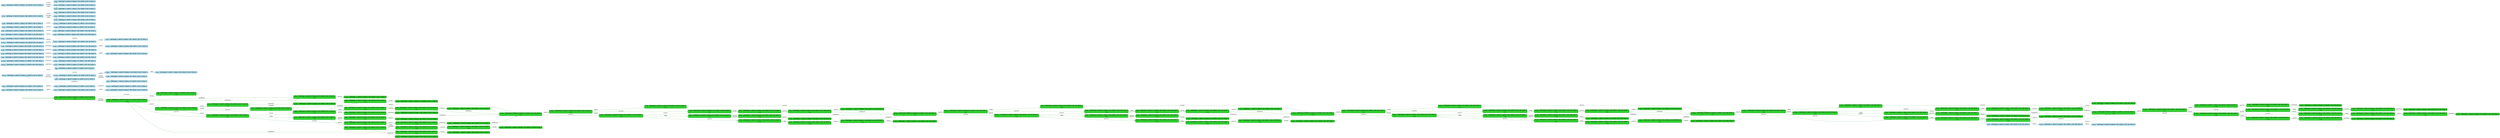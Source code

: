 digraph g {

	rankdir="LR"

	__invisible__[shape="point", color="forestgreen"]
	c0q16[label=<<b>c<sub>0</sub>q<sub>16</sub> = AskChange=0, AskCof=0, Balance=0, CofLeft=6, Pot=0, Status=0</b><br/><br/><i>v=56</i>>, shape="box", style="rounded, filled", fillcolor="limegreen", color="forestgreen", penwidth=3] // Initial
	c3q108[label=<<b>c<sub>3</sub>q<sub>108</sub> = AskChange=0, AskCof=0, Balance=0, CofLeft=6, Pot=0, Status=1</b><br/><br/><i>v=56</i>>, shape="box", style="rounded, filled", fillcolor="limegreen", color="forestgreen"]
	c6q8[label=<<b>c<sub>6</sub>q<sub>8</sub> = AskChange=0, AskCof=0, Balance=0, CofLeft=6, Pot=0, Status=2</b><br/><br/><i>v=56</i>>, shape="box", style="rounded, filled", fillcolor="limegreen", color="forestgreen"]
	c9q101[label=<<b>c<sub>9</sub>q<sub>101</sub> = AskChange=0, AskCof=0, Balance=100, CofLeft=6, Pot=0, Status=1</b><br/><br/><i>v=55</i>>, shape="box", style="rounded, filled", fillcolor="limegreen", color="forestgreen"]
	c29q4[label=<<b>c<sub>29</sub>q<sub>4</sub> = AskChange=1, AskCof=0, Balance=100, CofLeft=6, Pot=0, Status=1</b><br/><br/><i>v=56</i>>, shape="box", style="rounded, filled", fillcolor="limegreen", color="forestgreen"]
	c141q8[label=<<b>c<sub>141</sub>q<sub>8</sub> = AskChange=1, AskCof=0, Balance=100, CofLeft=6, Pot=0, Status=2</b>>, shape="box", style="rounded, filled", fillcolor="limegreen", color="forestgreen"]
	c31q4[label=<<b>c<sub>31</sub>q<sub>4</sub> = AskChange=0, AskCof=1, Balance=100, CofLeft=6, Pot=0, Status=1</b><br/><br/><i>v=56</i>>, shape="box", style="rounded, filled", fillcolor="limegreen", color="forestgreen"]
	c46q8[label=<<b>c<sub>46</sub>q<sub>8</sub> = AskChange=0, AskCof=1, Balance=100, CofLeft=6, Pot=0, Status=2</b><br/><br/><i>v=56</i>>, shape="box", style="rounded, filled", fillcolor="limegreen", color="forestgreen"]
	c140q16[label=<<b>c<sub>140</sub>q<sub>16</sub> = AskChange=0, AskCof=1, Balance=100, CofLeft=6, Pot=0, Status=0</b>>, shape="box", style="rounded, filled", fillcolor="limegreen", color="forestgreen"]
	c49q4[label=<<b>c<sub>49</sub>q<sub>4</sub> = AskChange=1, AskCof=0, Balance=50, CofLeft=5, Pot=50, Status=1</b><br/><br/><i>v=56</i>>, shape="box", style="rounded, filled", fillcolor="limegreen", color="forestgreen"]
	c139q8[label=<<b>c<sub>139</sub>q<sub>8</sub> = AskChange=1, AskCof=0, Balance=50, CofLeft=5, Pot=50, Status=2</b>>, shape="box", style="rounded, filled", fillcolor="limegreen", color="forestgreen"]
	c73q108[label=<<b>c<sub>73</sub>q<sub>108</sub> = AskChange=0, AskCof=0, Balance=0, CofLeft=5, Pot=50, Status=1</b><br/><br/><i>v=54</i>>, shape="box", style="rounded, filled", fillcolor="limegreen", color="forestgreen"]
	c74q101[label=<<b>c<sub>74</sub>q<sub>101</sub> = AskChange=0, AskCof=0, Balance=100, CofLeft=5, Pot=50, Status=1</b><br/><br/><i>v=52</i>>, shape="box", style="rounded, filled", fillcolor="limegreen", color="forestgreen"]
	c78q4[label=<<b>c<sub>78</sub>q<sub>4</sub> = AskChange=0, AskCof=1, Balance=100, CofLeft=5, Pot=50, Status=1</b><br/><br/><i>v=51</i>>, shape="box", style="rounded, filled", fillcolor="limegreen", color="forestgreen"]
	c84q4[label=<<b>c<sub>84</sub>q<sub>4</sub> = AskChange=1, AskCof=0, Balance=50, CofLeft=4, Pot=100, Status=1</b><br/><br/><i>v=50</i>>, shape="box", style="rounded, filled", fillcolor="limegreen", color="forestgreen"]
	c145q8[label=<<b>c<sub>145</sub>q<sub>8</sub> = AskChange=1, AskCof=0, Balance=50, CofLeft=4, Pot=100, Status=2</b>>, shape="box", style="rounded, filled", fillcolor="limegreen", color="forestgreen"]
	c85q108[label=<<b>c<sub>85</sub>q<sub>108</sub> = AskChange=0, AskCof=0, Balance=0, CofLeft=4, Pot=100, Status=1</b><br/><br/><i>v=51</i>>, shape="box", style="rounded, filled", fillcolor="limegreen", color="forestgreen"]
	c86q101[label=<<b>c<sub>86</sub>q<sub>101</sub> = AskChange=0, AskCof=0, Balance=100, CofLeft=4, Pot=100, Status=1</b><br/><br/><i>v=49</i>>, shape="box", style="rounded, filled", fillcolor="limegreen", color="forestgreen"]
	c90q4[label=<<b>c<sub>90</sub>q<sub>4</sub> = AskChange=0, AskCof=1, Balance=100, CofLeft=4, Pot=100, Status=1</b><br/><br/><i>v=48</i>>, shape="box", style="rounded, filled", fillcolor="limegreen", color="forestgreen"]
	c96q4[label=<<b>c<sub>96</sub>q<sub>4</sub> = AskChange=1, AskCof=0, Balance=50, CofLeft=3, Pot=150, Status=1</b><br/><br/><i>v=47</i>>, shape="box", style="rounded, filled", fillcolor="limegreen", color="forestgreen"]
	c148q8[label=<<b>c<sub>148</sub>q<sub>8</sub> = AskChange=1, AskCof=0, Balance=50, CofLeft=3, Pot=150, Status=2</b>>, shape="box", style="rounded, filled", fillcolor="limegreen", color="forestgreen"]
	c97q108[label=<<b>c<sub>97</sub>q<sub>108</sub> = AskChange=0, AskCof=0, Balance=0, CofLeft=3, Pot=150, Status=1</b><br/><br/><i>v=48</i>>, shape="box", style="rounded, filled", fillcolor="limegreen", color="forestgreen"]
	c98q101[label=<<b>c<sub>98</sub>q<sub>101</sub> = AskChange=0, AskCof=0, Balance=100, CofLeft=3, Pot=150, Status=1</b><br/><br/><i>v=46</i>>, shape="box", style="rounded, filled", fillcolor="limegreen", color="forestgreen"]
	c102q4[label=<<b>c<sub>102</sub>q<sub>4</sub> = AskChange=0, AskCof=1, Balance=100, CofLeft=3, Pot=150, Status=1</b><br/><br/><i>v=45</i>>, shape="box", style="rounded, filled", fillcolor="limegreen", color="forestgreen"]
	c108q4[label=<<b>c<sub>108</sub>q<sub>4</sub> = AskChange=1, AskCof=0, Balance=50, CofLeft=2, Pot=200, Status=1</b><br/><br/><i>v=44</i>>, shape="box", style="rounded, filled", fillcolor="limegreen", color="forestgreen"]
	c151q8[label=<<b>c<sub>151</sub>q<sub>8</sub> = AskChange=1, AskCof=0, Balance=50, CofLeft=2, Pot=200, Status=2</b>>, shape="box", style="rounded, filled", fillcolor="limegreen", color="forestgreen"]
	c109q108[label=<<b>c<sub>109</sub>q<sub>108</sub> = AskChange=0, AskCof=0, Balance=0, CofLeft=2, Pot=200, Status=1</b><br/><br/><i>v=45</i>>, shape="box", style="rounded, filled", fillcolor="limegreen", color="forestgreen"]
	c110q101[label=<<b>c<sub>110</sub>q<sub>101</sub> = AskChange=0, AskCof=0, Balance=100, CofLeft=2, Pot=200, Status=1</b><br/><br/><i>v=43</i>>, shape="box", style="rounded, filled", fillcolor="limegreen", color="forestgreen"]
	c114q4[label=<<b>c<sub>114</sub>q<sub>4</sub> = AskChange=0, AskCof=1, Balance=100, CofLeft=2, Pot=200, Status=1</b><br/><br/><i>v=42</i>>, shape="box", style="rounded, filled", fillcolor="limegreen", color="forestgreen"]
	c120q4[label=<<b>c<sub>120</sub>q<sub>4</sub> = AskChange=1, AskCof=0, Balance=50, CofLeft=1, Pot=250, Status=1</b><br/><br/><i>v=41</i>>, shape="box", style="rounded, filled", fillcolor="limegreen", color="forestgreen"]
	c154q8[label=<<b>c<sub>154</sub>q<sub>8</sub> = AskChange=1, AskCof=0, Balance=50, CofLeft=1, Pot=250, Status=2</b>>, shape="box", style="rounded, filled", fillcolor="limegreen", color="forestgreen"]
	c44q108[label=<<b>c<sub>44</sub>q<sub>108</sub> = AskChange=0, AskCof=0, Balance=0, CofLeft=1, Pot=250, Status=1</b><br/><br/><i>v=42</i>>, shape="box", style="rounded, filled", fillcolor="limegreen", color="forestgreen"]
	c121q101[label=<<b>c<sub>121</sub>q<sub>101</sub> = AskChange=0, AskCof=0, Balance=100, CofLeft=1, Pot=250, Status=1</b><br/><br/><i>v=40</i>>, shape="box", style="rounded, filled", fillcolor="limegreen", color="forestgreen"]
	c125q4[label=<<b>c<sub>125</sub>q<sub>4</sub> = AskChange=0, AskCof=1, Balance=100, CofLeft=1, Pot=250, Status=1</b><br/><br/><i>v=39</i>>, shape="box", style="rounded, filled", fillcolor="limegreen", color="forestgreen"]
	c131q8[label=<<b>c<sub>131</sub>q<sub>8</sub> = AskChange=1, AskCof=0, Balance=50, CofLeft=0, Pot=300, Status=2</b><br/><br/><i>v=38</i>>, shape="box", style="rounded, filled", fillcolor="limegreen", color="forestgreen"]
	c157q2[label=<<b>c<sub>157</sub>q<sub>2</sub> = AskChange=1, AskCof=0, Balance=50, CofLeft=0, Pot=300, Status=0</b>>, shape="box", style="rounded, filled", fillcolor="limegreen", color="forestgreen"]
	c126q5[label=<<b>c<sub>126</sub>q<sub>5</sub> = AskChange=0, AskCof=0, Balance=200, CofLeft=1, Pot=250, Status=1</b><br/><br/><i>v=38</i>>, shape="box", style="rounded, filled", fillcolor="limegreen", color="forestgreen"]
	c128q4[label=<<b>c<sub>128</sub>q<sub>4</sub> = AskChange=0, AskCof=1, Balance=200, CofLeft=1, Pot=250, Status=1</b><br/><br/><i>v=37</i>>, shape="box", style="rounded, filled", fillcolor="limegreen", color="forestgreen"]
	c129q8[label=<<b>c<sub>129</sub>q<sub>8</sub> = AskChange=1, AskCof=0, Balance=150, CofLeft=0, Pot=300, Status=2</b><br/><br/><i>v=36</i>>, shape="box", style="rounded, filled", fillcolor="limegreen", color="forestgreen"]
	c155q2[label=<<b>c<sub>155</sub>q<sub>2</sub> = AskChange=1, AskCof=0, Balance=150, CofLeft=0, Pot=300, Status=0</b>>, shape="box", style="rounded, filled", fillcolor="limegreen", color="forestgreen"]
	c124q69[label=<<b>c<sub>124</sub>q<sub>69</sub> = AskChange=0, AskCof=0, Balance=150, CofLeft=1, Pot=250, Status=1</b><br/><br/><i>v=39</i>>, shape="box", style="rounded, filled", fillcolor="limegreen", color="forestgreen"]
	c127q4[label=<<b>c<sub>127</sub>q<sub>4</sub> = AskChange=0, AskCof=1, Balance=150, CofLeft=1, Pot=250, Status=1</b><br/><br/><i>v=38</i>>, shape="box", style="rounded, filled", fillcolor="limegreen", color="forestgreen"]
	c130q8[label=<<b>c<sub>130</sub>q<sub>8</sub> = AskChange=1, AskCof=0, Balance=100, CofLeft=0, Pot=300, Status=2</b><br/><br/><i>v=37</i>>, shape="box", style="rounded, filled", fillcolor="limegreen", color="forestgreen"]
	c156q2[label=<<b>c<sub>156</sub>q<sub>2</sub> = AskChange=1, AskCof=0, Balance=100, CofLeft=0, Pot=300, Status=0</b>>, shape="box", style="rounded, filled", fillcolor="limegreen", color="forestgreen"]
	c122q101[label=<<b>c<sub>122</sub>q<sub>101</sub> = AskChange=0, AskCof=0, Balance=50, CofLeft=1, Pot=250, Status=1</b><br/><br/><i>v=41</i>>, shape="box", style="rounded, filled", fillcolor="limegreen", color="forestgreen"]
	c123q4[label=<<b>c<sub>123</sub>q<sub>4</sub> = AskChange=0, AskCof=1, Balance=50, CofLeft=1, Pot=250, Status=1</b><br/><br/><i>v=40</i>>, shape="box", style="rounded, filled", fillcolor="limegreen", color="forestgreen"]
	c132q8[label=<<b>c<sub>132</sub>q<sub>8</sub> = AskChange=0, AskCof=0, Balance=0, CofLeft=0, Pot=300, Status=2</b><br/><br/><i>v=39</i>>, shape="box", style="rounded, filled", fillcolor="limegreen", color="forestgreen"]
	c158q2[label=<<b>c<sub>158</sub>q<sub>2</sub> = AskChange=0, AskCof=0, Balance=0, CofLeft=0, Pot=300, Status=0</b>>, shape="box", style="rounded, filled", fillcolor="limegreen", color="forestgreen"]
	c115q5[label=<<b>c<sub>115</sub>q<sub>5</sub> = AskChange=0, AskCof=0, Balance=200, CofLeft=2, Pot=200, Status=1</b><br/><br/><i>v=41</i>>, shape="box", style="rounded, filled", fillcolor="limegreen", color="forestgreen"]
	c117q4[label=<<b>c<sub>117</sub>q<sub>4</sub> = AskChange=0, AskCof=1, Balance=200, CofLeft=2, Pot=200, Status=1</b><br/><br/><i>v=40</i>>, shape="box", style="rounded, filled", fillcolor="limegreen", color="forestgreen"]
	c118q4[label=<<b>c<sub>118</sub>q<sub>4</sub> = AskChange=1, AskCof=0, Balance=150, CofLeft=1, Pot=250, Status=1</b><br/><br/><i>v=39</i>>, shape="box", style="rounded, filled", fillcolor="limegreen", color="forestgreen"]
	c152q8[label=<<b>c<sub>152</sub>q<sub>8</sub> = AskChange=1, AskCof=0, Balance=150, CofLeft=1, Pot=250, Status=2</b>>, shape="box", style="rounded, filled", fillcolor="limegreen", color="forestgreen"]
	c113q69[label=<<b>c<sub>113</sub>q<sub>69</sub> = AskChange=0, AskCof=0, Balance=150, CofLeft=2, Pot=200, Status=1</b><br/><br/><i>v=42</i>>, shape="box", style="rounded, filled", fillcolor="limegreen", color="forestgreen"]
	c116q4[label=<<b>c<sub>116</sub>q<sub>4</sub> = AskChange=0, AskCof=1, Balance=150, CofLeft=2, Pot=200, Status=1</b><br/><br/><i>v=41</i>>, shape="box", style="rounded, filled", fillcolor="limegreen", color="forestgreen"]
	c119q4[label=<<b>c<sub>119</sub>q<sub>4</sub> = AskChange=1, AskCof=0, Balance=100, CofLeft=1, Pot=250, Status=1</b><br/><br/><i>v=40</i>>, shape="box", style="rounded, filled", fillcolor="limegreen", color="forestgreen"]
	c153q8[label=<<b>c<sub>153</sub>q<sub>8</sub> = AskChange=1, AskCof=0, Balance=100, CofLeft=1, Pot=250, Status=2</b>>, shape="box", style="rounded, filled", fillcolor="limegreen", color="forestgreen"]
	c111q101[label=<<b>c<sub>111</sub>q<sub>101</sub> = AskChange=0, AskCof=0, Balance=50, CofLeft=2, Pot=200, Status=1</b><br/><br/><i>v=44</i>>, shape="box", style="rounded, filled", fillcolor="limegreen", color="forestgreen"]
	c112q4[label=<<b>c<sub>112</sub>q<sub>4</sub> = AskChange=0, AskCof=1, Balance=50, CofLeft=2, Pot=200, Status=1</b><br/><br/><i>v=43</i>>, shape="box", style="rounded, filled", fillcolor="limegreen", color="forestgreen"]
	c103q5[label=<<b>c<sub>103</sub>q<sub>5</sub> = AskChange=0, AskCof=0, Balance=200, CofLeft=3, Pot=150, Status=1</b><br/><br/><i>v=44</i>>, shape="box", style="rounded, filled", fillcolor="limegreen", color="forestgreen"]
	c105q4[label=<<b>c<sub>105</sub>q<sub>4</sub> = AskChange=0, AskCof=1, Balance=200, CofLeft=3, Pot=150, Status=1</b><br/><br/><i>v=43</i>>, shape="box", style="rounded, filled", fillcolor="limegreen", color="forestgreen"]
	c106q4[label=<<b>c<sub>106</sub>q<sub>4</sub> = AskChange=1, AskCof=0, Balance=150, CofLeft=2, Pot=200, Status=1</b><br/><br/><i>v=42</i>>, shape="box", style="rounded, filled", fillcolor="limegreen", color="forestgreen"]
	c149q8[label=<<b>c<sub>149</sub>q<sub>8</sub> = AskChange=1, AskCof=0, Balance=150, CofLeft=2, Pot=200, Status=2</b>>, shape="box", style="rounded, filled", fillcolor="limegreen", color="forestgreen"]
	c101q69[label=<<b>c<sub>101</sub>q<sub>69</sub> = AskChange=0, AskCof=0, Balance=150, CofLeft=3, Pot=150, Status=1</b><br/><br/><i>v=45</i>>, shape="box", style="rounded, filled", fillcolor="limegreen", color="forestgreen"]
	c104q4[label=<<b>c<sub>104</sub>q<sub>4</sub> = AskChange=0, AskCof=1, Balance=150, CofLeft=3, Pot=150, Status=1</b><br/><br/><i>v=44</i>>, shape="box", style="rounded, filled", fillcolor="limegreen", color="forestgreen"]
	c107q4[label=<<b>c<sub>107</sub>q<sub>4</sub> = AskChange=1, AskCof=0, Balance=100, CofLeft=2, Pot=200, Status=1</b><br/><br/><i>v=43</i>>, shape="box", style="rounded, filled", fillcolor="limegreen", color="forestgreen"]
	c150q8[label=<<b>c<sub>150</sub>q<sub>8</sub> = AskChange=1, AskCof=0, Balance=100, CofLeft=2, Pot=200, Status=2</b>>, shape="box", style="rounded, filled", fillcolor="limegreen", color="forestgreen"]
	c99q101[label=<<b>c<sub>99</sub>q<sub>101</sub> = AskChange=0, AskCof=0, Balance=50, CofLeft=3, Pot=150, Status=1</b><br/><br/><i>v=47</i>>, shape="box", style="rounded, filled", fillcolor="limegreen", color="forestgreen"]
	c100q4[label=<<b>c<sub>100</sub>q<sub>4</sub> = AskChange=0, AskCof=1, Balance=50, CofLeft=3, Pot=150, Status=1</b><br/><br/><i>v=46</i>>, shape="box", style="rounded, filled", fillcolor="limegreen", color="forestgreen"]
	c91q5[label=<<b>c<sub>91</sub>q<sub>5</sub> = AskChange=0, AskCof=0, Balance=200, CofLeft=4, Pot=100, Status=1</b><br/><br/><i>v=47</i>>, shape="box", style="rounded, filled", fillcolor="limegreen", color="forestgreen"]
	c93q4[label=<<b>c<sub>93</sub>q<sub>4</sub> = AskChange=0, AskCof=1, Balance=200, CofLeft=4, Pot=100, Status=1</b><br/><br/><i>v=46</i>>, shape="box", style="rounded, filled", fillcolor="limegreen", color="forestgreen"]
	c94q4[label=<<b>c<sub>94</sub>q<sub>4</sub> = AskChange=1, AskCof=0, Balance=150, CofLeft=3, Pot=150, Status=1</b><br/><br/><i>v=45</i>>, shape="box", style="rounded, filled", fillcolor="limegreen", color="forestgreen"]
	c146q8[label=<<b>c<sub>146</sub>q<sub>8</sub> = AskChange=1, AskCof=0, Balance=150, CofLeft=3, Pot=150, Status=2</b>>, shape="box", style="rounded, filled", fillcolor="limegreen", color="forestgreen"]
	c89q69[label=<<b>c<sub>89</sub>q<sub>69</sub> = AskChange=0, AskCof=0, Balance=150, CofLeft=4, Pot=100, Status=1</b><br/><br/><i>v=48</i>>, shape="box", style="rounded, filled", fillcolor="limegreen", color="forestgreen"]
	c92q4[label=<<b>c<sub>92</sub>q<sub>4</sub> = AskChange=0, AskCof=1, Balance=150, CofLeft=4, Pot=100, Status=1</b><br/><br/><i>v=47</i>>, shape="box", style="rounded, filled", fillcolor="limegreen", color="forestgreen"]
	c95q4[label=<<b>c<sub>95</sub>q<sub>4</sub> = AskChange=1, AskCof=0, Balance=100, CofLeft=3, Pot=150, Status=1</b><br/><br/><i>v=46</i>>, shape="box", style="rounded, filled", fillcolor="limegreen", color="forestgreen"]
	c147q8[label=<<b>c<sub>147</sub>q<sub>8</sub> = AskChange=1, AskCof=0, Balance=100, CofLeft=3, Pot=150, Status=2</b>>, shape="box", style="rounded, filled", fillcolor="limegreen", color="forestgreen"]
	c87q101[label=<<b>c<sub>87</sub>q<sub>101</sub> = AskChange=0, AskCof=0, Balance=50, CofLeft=4, Pot=100, Status=1</b><br/><br/><i>v=50</i>>, shape="box", style="rounded, filled", fillcolor="limegreen", color="forestgreen"]
	c88q4[label=<<b>c<sub>88</sub>q<sub>4</sub> = AskChange=0, AskCof=1, Balance=50, CofLeft=4, Pot=100, Status=1</b><br/><br/><i>v=49</i>>, shape="box", style="rounded, filled", fillcolor="limegreen", color="forestgreen"]
	c79q5[label=<<b>c<sub>79</sub>q<sub>5</sub> = AskChange=0, AskCof=0, Balance=200, CofLeft=5, Pot=50, Status=1</b><br/><br/><i>v=50</i>>, shape="box", style="rounded, filled", fillcolor="limegreen", color="forestgreen"]
	c81q4[label=<<b>c<sub>81</sub>q<sub>4</sub> = AskChange=0, AskCof=1, Balance=200, CofLeft=5, Pot=50, Status=1</b><br/><br/><i>v=49</i>>, shape="box", style="rounded, filled", fillcolor="limegreen", color="forestgreen"]
	c82q4[label=<<b>c<sub>82</sub>q<sub>4</sub> = AskChange=1, AskCof=0, Balance=150, CofLeft=4, Pot=100, Status=1</b><br/><br/><i>v=48</i>>, shape="box", style="rounded, filled", fillcolor="limegreen", color="forestgreen"]
	c143q8[label=<<b>c<sub>143</sub>q<sub>8</sub> = AskChange=1, AskCof=0, Balance=150, CofLeft=4, Pot=100, Status=2</b>>, shape="box", style="rounded, filled", fillcolor="limegreen", color="forestgreen"]
	c77q69[label=<<b>c<sub>77</sub>q<sub>69</sub> = AskChange=0, AskCof=0, Balance=150, CofLeft=5, Pot=50, Status=1</b><br/><br/><i>v=51</i>>, shape="box", style="rounded, filled", fillcolor="limegreen", color="forestgreen"]
	c80q4[label=<<b>c<sub>80</sub>q<sub>4</sub> = AskChange=0, AskCof=1, Balance=150, CofLeft=5, Pot=50, Status=1</b><br/><br/><i>v=50</i>>, shape="box", style="rounded, filled", fillcolor="limegreen", color="forestgreen"]
	c83q4[label=<<b>c<sub>83</sub>q<sub>4</sub> = AskChange=1, AskCof=0, Balance=100, CofLeft=4, Pot=100, Status=1</b><br/><br/><i>v=49</i>>, shape="box", style="rounded, filled", fillcolor="limegreen", color="forestgreen"]
	c144q8[label=<<b>c<sub>144</sub>q<sub>8</sub> = AskChange=1, AskCof=0, Balance=100, CofLeft=4, Pot=100, Status=2</b>>, shape="box", style="rounded, filled", fillcolor="limegreen", color="forestgreen"]
	c75q101[label=<<b>c<sub>75</sub>q<sub>101</sub> = AskChange=0, AskCof=0, Balance=50, CofLeft=5, Pot=50, Status=1</b><br/><br/><i>v=53</i>>, shape="box", style="rounded, filled", fillcolor="limegreen", color="forestgreen"]
	c76q4[label=<<b>c<sub>76</sub>q<sub>4</sub> = AskChange=0, AskCof=1, Balance=50, CofLeft=5, Pot=50, Status=1</b><br/><br/><i>v=52</i>>, shape="box", style="rounded, filled", fillcolor="limegreen", color="forestgreen"]
	c33q5[label=<<b>c<sub>33</sub>q<sub>5</sub> = AskChange=0, AskCof=0, Balance=200, CofLeft=6, Pot=0, Status=1</b><br/><br/><i>v=55</i>>, shape="box", style="rounded, filled", fillcolor="limegreen", color="forestgreen"]
	c56q8[label=<<b>c<sub>56</sub>q<sub>8</sub> = AskChange=0, AskCof=0, Balance=200, CofLeft=6, Pot=0, Status=2</b><br/><br/><i>v=56</i>>, shape="box", style="rounded, filled", fillcolor="limegreen", color="forestgreen"]
	c138q16[label=<<b>c<sub>138</sub>q<sub>16</sub> = AskChange=0, AskCof=0, Balance=200, CofLeft=6, Pot=0, Status=0</b>>, shape="box", style="rounded, filled", fillcolor="limegreen", color="forestgreen"]
	c59q4[label=<<b>c<sub>59</sub>q<sub>4</sub> = AskChange=1, AskCof=0, Balance=200, CofLeft=6, Pot=0, Status=1</b><br/><br/><i>v=56</i>>, shape="box", style="rounded, filled", fillcolor="limegreen", color="forestgreen"]
	c137q8[label=<<b>c<sub>137</sub>q<sub>8</sub> = AskChange=1, AskCof=0, Balance=200, CofLeft=6, Pot=0, Status=2</b>>, shape="box", style="rounded, filled", fillcolor="limegreen", color="forestgreen"]
	c61q4[label=<<b>c<sub>61</sub>q<sub>4</sub> = AskChange=0, AskCof=1, Balance=200, CofLeft=6, Pot=0, Status=1</b><br/><br/><i>v=56</i>>, shape="box", style="rounded, filled", fillcolor="limegreen", color="forestgreen"]
	c71q4[label=<<b>c<sub>71</sub>q<sub>4</sub> = AskChange=1, AskCof=0, Balance=150, CofLeft=5, Pot=50, Status=1</b><br/><br/><i>v=55</i>>, shape="box", style="rounded, filled", fillcolor="limegreen", color="forestgreen"]
	c136q8[label=<<b>c<sub>136</sub>q<sub>8</sub> = AskChange=1, AskCof=0, Balance=150, CofLeft=5, Pot=50, Status=2</b>>, shape="box", style="rounded, filled", fillcolor="limegreen", color="forestgreen"]
	c36q69[label=<<b>c<sub>36</sub>q<sub>69</sub> = AskChange=0, AskCof=0, Balance=150, CofLeft=6, Pot=0, Status=1</b><br/><br/><i>v=56</i>>, shape="box", style="rounded, filled", fillcolor="limegreen", color="forestgreen"]
	c63q8[label=<<b>c<sub>63</sub>q<sub>8</sub> = AskChange=0, AskCof=0, Balance=150, CofLeft=6, Pot=0, Status=2</b><br/><br/><i>v=56</i>>, shape="box", style="rounded, filled", fillcolor="limegreen", color="forestgreen"]
	c135q16[label=<<b>c<sub>135</sub>q<sub>16</sub> = AskChange=0, AskCof=0, Balance=150, CofLeft=6, Pot=0, Status=0</b>>, shape="box", style="rounded, filled", fillcolor="limegreen", color="forestgreen"]
	c66q4[label=<<b>c<sub>66</sub>q<sub>4</sub> = AskChange=1, AskCof=0, Balance=150, CofLeft=6, Pot=0, Status=1</b><br/><br/><i>v=56</i>>, shape="box", style="rounded, filled", fillcolor="limegreen", color="forestgreen"]
	c134q8[label=<<b>c<sub>134</sub>q<sub>8</sub> = AskChange=1, AskCof=0, Balance=150, CofLeft=6, Pot=0, Status=2</b>>, shape="box", style="rounded, filled", fillcolor="limegreen", color="forestgreen"]
	c68q4[label=<<b>c<sub>68</sub>q<sub>4</sub> = AskChange=0, AskCof=1, Balance=150, CofLeft=6, Pot=0, Status=1</b><br/><br/><i>v=56</i>>, shape="box", style="rounded, filled", fillcolor="limegreen", color="forestgreen"]
	c70q4[label=<<b>c<sub>70</sub>q<sub>4</sub> = AskChange=1, AskCof=0, Balance=100, CofLeft=5, Pot=50, Status=1</b><br/><br/><i>v=55</i>>, shape="box", style="rounded, filled", fillcolor="limegreen", color="forestgreen"]
	c133q8[label=<<b>c<sub>133</sub>q<sub>8</sub> = AskChange=1, AskCof=0, Balance=100, CofLeft=5, Pot=50, Status=2</b>>, shape="box", style="rounded, filled", fillcolor="limegreen", color="forestgreen"]
	c11q101[label=<<b>c<sub>11</sub>q<sub>101</sub> = AskChange=0, AskCof=0, Balance=50, CofLeft=6, Pot=0, Status=1</b><br/><br/><i>v=56</i>>, shape="box", style="rounded, filled", fillcolor="limegreen", color="forestgreen"]
	c27q8[label=<<b>c<sub>27</sub>q<sub>8</sub> = AskChange=0, AskCof=0, Balance=50, CofLeft=6, Pot=0, Status=2</b><br/><br/><i>v=56</i>>, shape="box", style="rounded, filled", fillcolor="limegreen", color="forestgreen"]
	c142q16[label=<<b>c<sub>142</sub>q<sub>16</sub> = AskChange=0, AskCof=0, Balance=50, CofLeft=6, Pot=0, Status=0</b>>, shape="box", style="rounded, filled", fillcolor="limegreen", color="forestgreen"]
	c72q4[label=<<b>c<sub>72</sub>q<sub>4</sub> = AskChange=0, AskCof=1, Balance=50, CofLeft=6, Pot=0, Status=1</b><br/><br/><i>v=55</i>>, shape="box", style="rounded, filled", fillcolor="limegreen", color="forestgreen"]
	c1q16[label=<<b>c<sub>1</sub>q<sub>16</sub> = AskChange=0, AskCof=0, Balance=100, CofLeft=1, Pot=0, Status=0</b>>, shape="box", style="rounded, filled, dashed", fillcolor="lightblue2", color="deepskyblue4"]
	c2q16[label=<<b>c<sub>2</sub>q<sub>16</sub> = AskChange=0, AskCof=0, Balance=100, CofLeft=2, Pot=0, Status=0</b>>, shape="box", style="rounded, filled, dashed", fillcolor="lightblue2", color="deepskyblue4"]
	c4q16[label=<<b>c<sub>4</sub>q<sub>16</sub> = AskChange=0, AskCof=0, Balance=50, CofLeft=1, Pot=0, Status=0</b>>, shape="box", style="rounded, filled, dashed", fillcolor="lightblue2", color="deepskyblue4"]
	c5q108[label=<<b>c<sub>5</sub>q<sub>108</sub> = AskChange=0, AskCof=0, Balance=0, CofLeft=1, Pot=0, Status=1</b>>, shape="box", style="rounded, filled, dashed", fillcolor="lightblue2", color="deepskyblue4"]
	c7q108[label=<<b>c<sub>7</sub>q<sub>108</sub> = AskChange=0, AskCof=0, Balance=0, CofLeft=0, Pot=0, Status=1</b>>, shape="box", style="rounded, filled, dashed", fillcolor="lightblue2", color="deepskyblue4"]
	c8q8[label=<<b>c<sub>8</sub>q<sub>8</sub> = AskChange=0, AskCof=0, Balance=0, CofLeft=0, Pot=0, Status=2</b>>, shape="box", style="rounded, filled, dashed", fillcolor="lightblue2", color="deepskyblue4"]
	c10q101[label=<<b>c<sub>10</sub>q<sub>101</sub> = AskChange=0, AskCof=0, Balance=100, CofLeft=0, Pot=0, Status=1</b>>, shape="box", style="rounded, filled, dashed", fillcolor="lightblue2", color="deepskyblue4"]
	c12q101[label=<<b>c<sub>12</sub>q<sub>101</sub> = AskChange=0, AskCof=0, Balance=50, CofLeft=0, Pot=0, Status=1</b>>, shape="box", style="rounded, filled, dashed", fillcolor="lightblue2", color="deepskyblue4"]
	c13q0[label=<<b>c<sub>13</sub>q<sub>0</sub> = AskChange=0, AskCof=0, Balance=0, CofLeft=0, Pot=0, Status=0</b>>, shape="box", style="rounded, filled, dashed", fillcolor="lightblue2", color="deepskyblue4"]
	c14q108[label=<<b>c<sub>14</sub>q<sub>108</sub> = AskChange=0, AskCof=0, Balance=0, CofLeft=0, Pot=250, Status=1</b>>, shape="box", style="rounded, filled, dashed", fillcolor="lightblue2", color="deepskyblue4"]
	c15q2[label=<<b>c<sub>15</sub>q<sub>2</sub> = AskChange=0, AskCof=0, Balance=0, CofLeft=0, Pot=250, Status=0</b>>, shape="box", style="rounded, filled, dashed", fillcolor="lightblue2", color="deepskyblue4"]
	c16q16[label=<<b>c<sub>16</sub>q<sub>16</sub> = AskChange=0, AskCof=0, Balance=0, CofLeft=1, Pot=0, Status=0</b>>, shape="box", style="rounded, filled, dashed", fillcolor="lightblue2", color="deepskyblue4"]
	c17q108[label=<<b>c<sub>17</sub>q<sub>108</sub> = AskChange=0, AskCof=0, Balance=0, CofLeft=1, Pot=300, Status=1</b>>, shape="box", style="rounded, filled, dashed", fillcolor="lightblue2", color="deepskyblue4"]
	c18q18[label=<<b>c<sub>18</sub>q<sub>18</sub> = AskChange=0, AskCof=0, Balance=0, CofLeft=1, Pot=300, Status=0</b>>, shape="box", style="rounded, filled, dashed", fillcolor="lightblue2", color="deepskyblue4"]
	c19q8[label=<<b>c<sub>19</sub>q<sub>8</sub> = AskChange=0, AskCof=0, Balance=200, CofLeft=0, Pot=200, Status=2</b>>, shape="box", style="rounded, filled, dashed", fillcolor="lightblue2", color="deepskyblue4"]
	c20q0[label=<<b>c<sub>20</sub>q<sub>0</sub> = AskChange=0, AskCof=0, Balance=200, CofLeft=0, Pot=200, Status=0</b>>, shape="box", style="rounded, filled, dashed", fillcolor="lightblue2", color="deepskyblue4"]
	c21q8[label=<<b>c<sub>21</sub>q<sub>8</sub> = AskChange=0, AskCof=0, Balance=200, CofLeft=0, Pot=300, Status=2</b>>, shape="box", style="rounded, filled, dashed", fillcolor="lightblue2", color="deepskyblue4"]
	c22q2[label=<<b>c<sub>22</sub>q<sub>2</sub> = AskChange=0, AskCof=0, Balance=200, CofLeft=0, Pot=300, Status=0</b>>, shape="box", style="rounded, filled, dashed", fillcolor="lightblue2", color="deepskyblue4"]
	c23q8[label=<<b>c<sub>23</sub>q<sub>8</sub> = AskChange=0, AskCof=0, Balance=200, CofLeft=1, Pot=200, Status=2</b>>, shape="box", style="rounded, filled, dashed", fillcolor="lightblue2", color="deepskyblue4"]
	c24q16[label=<<b>c<sub>24</sub>q<sub>16</sub> = AskChange=0, AskCof=0, Balance=200, CofLeft=1, Pot=200, Status=0</b>>, shape="box", style="rounded, filled, dashed", fillcolor="lightblue2", color="deepskyblue4"]
	c25q8[label=<<b>c<sub>25</sub>q<sub>8</sub> = AskChange=0, AskCof=0, Balance=200, CofLeft=1, Pot=300, Status=2</b>>, shape="box", style="rounded, filled, dashed", fillcolor="lightblue2", color="deepskyblue4"]
	c26q18[label=<<b>c<sub>26</sub>q<sub>18</sub> = AskChange=0, AskCof=0, Balance=200, CofLeft=1, Pot=300, Status=0</b>>, shape="box", style="rounded, filled, dashed", fillcolor="lightblue2", color="deepskyblue4"]
	c28q8[label=<<b>c<sub>28</sub>q<sub>8</sub> = AskChange=0, AskCof=0, Balance=50, CofLeft=0, Pot=0, Status=2</b>>, shape="box", style="rounded, filled, dashed", fillcolor="lightblue2", color="deepskyblue4"]
	c30q4[label=<<b>c<sub>30</sub>q<sub>4</sub> = AskChange=1, AskCof=0, Balance=50, CofLeft=0, Pot=0, Status=1</b>>, shape="box", style="rounded, filled, dashed", fillcolor="lightblue2", color="deepskyblue4"]
	c32q4[label=<<b>c<sub>32</sub>q<sub>4</sub> = AskChange=0, AskCof=1, Balance=100, CofLeft=0, Pot=0, Status=1</b>>, shape="box", style="rounded, filled, dashed", fillcolor="lightblue2", color="deepskyblue4"]
	c34q101[label=<<b>c<sub>34</sub>q<sub>101</sub> = AskChange=0, AskCof=0, Balance=100, CofLeft=0, Pot=50, Status=1</b>>, shape="box", style="rounded, filled, dashed", fillcolor="lightblue2", color="deepskyblue4"]
	c35q5[label=<<b>c<sub>35</sub>q<sub>5</sub> = AskChange=0, AskCof=0, Balance=200, CofLeft=0, Pot=50, Status=1</b>>, shape="box", style="rounded, filled, dashed", fillcolor="lightblue2", color="deepskyblue4"]
	c37q101[label=<<b>c<sub>37</sub>q<sub>101</sub> = AskChange=0, AskCof=0, Balance=50, CofLeft=0, Pot=50, Status=1</b>>, shape="box", style="rounded, filled, dashed", fillcolor="lightblue2", color="deepskyblue4"]
	c38q69[label=<<b>c<sub>38</sub>q<sub>69</sub> = AskChange=0, AskCof=0, Balance=150, CofLeft=0, Pot=50, Status=1</b>>, shape="box", style="rounded, filled, dashed", fillcolor="lightblue2", color="deepskyblue4"]
	c39q0[label=<<b>c<sub>39</sub>q<sub>0</sub> = AskChange=0, AskCof=0, Balance=100, CofLeft=0, Pot=0, Status=0</b>>, shape="box", style="rounded, filled, dashed", fillcolor="lightblue2", color="deepskyblue4"]
	c40q2[label=<<b>c<sub>40</sub>q<sub>2</sub> = AskChange=0, AskCof=0, Balance=100, CofLeft=0, Pot=250, Status=0</b>>, shape="box", style="rounded, filled, dashed", fillcolor="lightblue2", color="deepskyblue4"]
	c41q18[label=<<b>c<sub>41</sub>q<sub>18</sub> = AskChange=0, AskCof=0, Balance=100, CofLeft=1, Pot=250, Status=0</b>>, shape="box", style="rounded, filled, dashed", fillcolor="lightblue2", color="deepskyblue4"]
	c42q0[label=<<b>c<sub>42</sub>q<sub>0</sub> = AskChange=0, AskCof=0, Balance=200, CofLeft=0, Pot=0, Status=0</b>>, shape="box", style="rounded, filled, dashed", fillcolor="lightblue2", color="deepskyblue4"]
	c43q18[label=<<b>c<sub>43</sub>q<sub>18</sub> = AskChange=0, AskCof=0, Balance=100, CofLeft=2, Pot=250, Status=0</b>>, shape="box", style="rounded, filled, dashed", fillcolor="lightblue2", color="deepskyblue4"]
	c45q16[label=<<b>c<sub>45</sub>q<sub>16</sub> = AskChange=0, AskCof=0, Balance=200, CofLeft=1, Pot=0, Status=0</b>>, shape="box", style="rounded, filled, dashed", fillcolor="lightblue2", color="deepskyblue4"]
	c47q4[label=<<b>c<sub>47</sub>q<sub>4</sub> = AskChange=0, AskCof=1, Balance=200, CofLeft=0, Pot=200, Status=1</b>>, shape="box", style="rounded, filled, dashed", fillcolor="lightblue2", color="deepskyblue4"]
	c48q8[label=<<b>c<sub>48</sub>q<sub>8</sub> = AskChange=0, AskCof=1, Balance=200, CofLeft=0, Pot=200, Status=2</b>>, shape="box", style="rounded, filled, dashed", fillcolor="lightblue2", color="deepskyblue4"]
	c50q4[label=<<b>c<sub>50</sub>q<sub>4</sub> = AskChange=0, AskCof=1, Balance=150, CofLeft=2, Pot=50, Status=1</b>>, shape="box", style="rounded, filled, dashed", fillcolor="lightblue2", color="deepskyblue4"]
	c51q4[label=<<b>c<sub>51</sub>q<sub>4</sub> = AskChange=1, AskCof=0, Balance=100, CofLeft=1, Pot=100, Status=1</b>>, shape="box", style="rounded, filled, dashed", fillcolor="lightblue2", color="deepskyblue4"]
	c52q4[label=<<b>c<sub>52</sub>q<sub>4</sub> = AskChange=0, AskCof=1, Balance=50, CofLeft=1, Pot=0, Status=1</b>>, shape="box", style="rounded, filled, dashed", fillcolor="lightblue2", color="deepskyblue4"]
	c53q8[label=<<b>c<sub>53</sub>q<sub>8</sub> = AskChange=0, AskCof=0, Balance=0, CofLeft=0, Pot=50, Status=2</b>>, shape="box", style="rounded, filled, dashed", fillcolor="lightblue2", color="deepskyblue4"]
	c54q4[label=<<b>c<sub>54</sub>q<sub>4</sub> = AskChange=0, AskCof=1, Balance=50, CofLeft=2, Pot=0, Status=1</b>>, shape="box", style="rounded, filled, dashed", fillcolor="lightblue2", color="deepskyblue4"]
	c55q108[label=<<b>c<sub>55</sub>q<sub>108</sub> = AskChange=0, AskCof=0, Balance=0, CofLeft=1, Pot=50, Status=1</b>>, shape="box", style="rounded, filled, dashed", fillcolor="lightblue2", color="deepskyblue4"]
	c57q5[label=<<b>c<sub>57</sub>q<sub>5</sub> = AskChange=0, AskCof=0, Balance=200, CofLeft=0, Pot=0, Status=1</b>>, shape="box", style="rounded, filled, dashed", fillcolor="lightblue2", color="deepskyblue4"]
	c58q8[label=<<b>c<sub>58</sub>q<sub>8</sub> = AskChange=0, AskCof=0, Balance=200, CofLeft=0, Pot=0, Status=2</b>>, shape="box", style="rounded, filled, dashed", fillcolor="lightblue2", color="deepskyblue4"]
	c60q4[label=<<b>c<sub>60</sub>q<sub>4</sub> = AskChange=1, AskCof=0, Balance=200, CofLeft=0, Pot=0, Status=1</b>>, shape="box", style="rounded, filled, dashed", fillcolor="lightblue2", color="deepskyblue4"]
	c62q4[label=<<b>c<sub>62</sub>q<sub>4</sub> = AskChange=0, AskCof=1, Balance=200, CofLeft=0, Pot=0, Status=1</b>>, shape="box", style="rounded, filled, dashed", fillcolor="lightblue2", color="deepskyblue4"]
	c64q69[label=<<b>c<sub>64</sub>q<sub>69</sub> = AskChange=0, AskCof=0, Balance=150, CofLeft=0, Pot=0, Status=1</b>>, shape="box", style="rounded, filled, dashed", fillcolor="lightblue2", color="deepskyblue4"]
	c65q8[label=<<b>c<sub>65</sub>q<sub>8</sub> = AskChange=0, AskCof=0, Balance=150, CofLeft=0, Pot=0, Status=2</b>>, shape="box", style="rounded, filled, dashed", fillcolor="lightblue2", color="deepskyblue4"]
	c67q4[label=<<b>c<sub>67</sub>q<sub>4</sub> = AskChange=1, AskCof=0, Balance=150, CofLeft=0, Pot=0, Status=1</b>>, shape="box", style="rounded, filled, dashed", fillcolor="lightblue2", color="deepskyblue4"]
	c69q4[label=<<b>c<sub>69</sub>q<sub>4</sub> = AskChange=0, AskCof=1, Balance=150, CofLeft=0, Pot=0, Status=1</b>>, shape="box", style="rounded, filled, dashed", fillcolor="lightblue2", color="deepskyblue4"]

	__invisible__ -> c0q16[penwidth=3, color="forestgreen"]
	c0q16 -> c3q108[label=<powerUp>, color="forestgreen"]
	c3q108 -> c6q8[label=<autoOut>, color="forestgreen"]
	c6q8 -> c0q16[label=<powerDown>, color="forestgreen"]
	c3q108 -> c9q101[label=<insert100>, color="forestgreen"]
	c9q101 -> c29q4[label=<changeReq>, color="forestgreen"]
	c29q4 -> c3q108[label=<backBalance>, color="forestgreen"]
	c29q4 -> c141q8[label=<autoOut>, color="forestgreen"]
	c9q101 -> c31q4[label=<cofReq>, color="forestgreen"]
	c31q4 -> c46q8[label=<autoOut>, color="forestgreen"]
	c46q8 -> c140q16[label=<powerDown>, color="forestgreen"]
	c31q4 -> c49q4[label=<serveCof>, color="forestgreen"]
	c49q4 -> c139q8[label=<autoOut>, color="forestgreen"]
	c49q4 -> c73q108[label=<backBalance>, color="forestgreen"]
	c73q108 -> c74q101[label=<insert100>, color="forestgreen"]
	c74q101 -> c78q4[label=<cofReq>, color="forestgreen"]
	c78q4 -> c84q4[label=<serveCof>, color="forestgreen"]
	c84q4 -> c145q8[label=<autoOut>, color="forestgreen"]
	c84q4 -> c85q108[label=<backBalance>, color="forestgreen"]
	c85q108 -> c86q101[label=<insert100>, color="forestgreen"]
	c86q101 -> c90q4[label=<cofReq>, color="forestgreen"]
	c90q4 -> c96q4[label=<serveCof>, color="forestgreen"]
	c96q4 -> c148q8[label=<autoOut>, color="forestgreen"]
	c96q4 -> c97q108[label=<backBalance>, color="forestgreen"]
	c97q108 -> c98q101[label=<insert100>, color="forestgreen"]
	c98q101 -> c102q4[label=<cofReq>, color="forestgreen"]
	c102q4 -> c108q4[label=<serveCof>, color="forestgreen"]
	c108q4 -> c151q8[label=<autoOut>, color="forestgreen"]
	c108q4 -> c109q108[label=<backBalance>, color="forestgreen"]
	c109q108 -> c110q101[label=<insert100>, color="forestgreen"]
	c110q101 -> c114q4[label=<cofReq>, color="forestgreen"]
	c114q4 -> c120q4[label=<serveCof>, color="forestgreen"]
	c120q4 -> c154q8[label=<autoOut>, color="forestgreen"]
	c120q4 -> c44q108[label=<backBalance>, color="forestgreen"]
	c44q108 -> c121q101[label=<insert100>, color="forestgreen"]
	c121q101 -> c125q4[label=<cofReq>, color="forestgreen"]
	c125q4 -> c131q8[label=<serveCof>, color="forestgreen"]
	c131q8 -> c157q2[label=<powerDown>, color="forestgreen"]
	c121q101 -> c126q5[label=<insert100>, color="forestgreen"]
	c126q5 -> c128q4[label=<cofReq>, color="forestgreen"]
	c128q4 -> c129q8[label=<serveCof>, color="forestgreen"]
	c129q8 -> c155q2[label=<powerDown>, color="forestgreen"]
	c121q101 -> c124q69[label=<insert50>, color="forestgreen"]
	c124q69 -> c127q4[label=<cofReq>, color="forestgreen"]
	c127q4 -> c130q8[label=<serveCof>, color="forestgreen"]
	c130q8 -> c156q2[label=<powerDown>, color="forestgreen"]
	c124q69 -> c126q5[label=<insert50>, color="forestgreen"]
	c44q108 -> c122q101[label=<insert50>, color="forestgreen"]
	c122q101 -> c123q4[label=<cofReq>, color="forestgreen"]
	c123q4 -> c132q8[label=<serveCof>, color="forestgreen"]
	c132q8 -> c158q2[label=<powerDown>, color="forestgreen"]
	c122q101 -> c124q69[label=<insert100>, color="forestgreen"]
	c122q101 -> c121q101[label=<insert50>, color="forestgreen"]
	c110q101 -> c115q5[label=<insert100>, color="forestgreen"]
	c115q5 -> c117q4[label=<cofReq>, color="forestgreen"]
	c117q4 -> c118q4[label=<serveCof>, color="forestgreen"]
	c118q4 -> c152q8[label=<autoOut>, color="forestgreen"]
	c118q4 -> c44q108[label=<backBalance>, color="forestgreen"]
	c110q101 -> c113q69[label=<insert50>, color="forestgreen"]
	c113q69 -> c116q4[label=<cofReq>, color="forestgreen"]
	c116q4 -> c119q4[label=<serveCof>, color="forestgreen"]
	c119q4 -> c153q8[label=<autoOut>, color="forestgreen"]
	c119q4 -> c44q108[label=<backBalance>, color="forestgreen"]
	c113q69 -> c115q5[label=<insert50>, color="forestgreen"]
	c109q108 -> c111q101[label=<insert50>, color="forestgreen"]
	c111q101 -> c112q4[label=<cofReq>, color="forestgreen"]
	c112q4 -> c44q108[label=<serveCof>, color="forestgreen"]
	c111q101 -> c113q69[label=<insert100>, color="forestgreen"]
	c111q101 -> c110q101[label=<insert50>, color="forestgreen"]
	c98q101 -> c103q5[label=<insert100>, color="forestgreen"]
	c103q5 -> c105q4[label=<cofReq>, color="forestgreen"]
	c105q4 -> c106q4[label=<serveCof>, color="forestgreen"]
	c106q4 -> c149q8[label=<autoOut>, color="forestgreen"]
	c106q4 -> c109q108[label=<backBalance>, color="forestgreen"]
	c98q101 -> c101q69[label=<insert50>, color="forestgreen"]
	c101q69 -> c104q4[label=<cofReq>, color="forestgreen"]
	c104q4 -> c107q4[label=<serveCof>, color="forestgreen"]
	c107q4 -> c150q8[label=<autoOut>, color="forestgreen"]
	c107q4 -> c109q108[label=<backBalance>, color="forestgreen"]
	c101q69 -> c103q5[label=<insert50>, color="forestgreen"]
	c97q108 -> c99q101[label=<insert50>, color="forestgreen"]
	c99q101 -> c100q4[label=<cofReq>, color="forestgreen"]
	c100q4 -> c109q108[label=<serveCof>, color="forestgreen"]
	c99q101 -> c101q69[label=<insert100>, color="forestgreen"]
	c99q101 -> c98q101[label=<insert50>, color="forestgreen"]
	c86q101 -> c91q5[label=<insert100>, color="forestgreen"]
	c91q5 -> c93q4[label=<cofReq>, color="forestgreen"]
	c93q4 -> c94q4[label=<serveCof>, color="forestgreen"]
	c94q4 -> c146q8[label=<autoOut>, color="forestgreen"]
	c94q4 -> c97q108[label=<backBalance>, color="forestgreen"]
	c86q101 -> c89q69[label=<insert50>, color="forestgreen"]
	c89q69 -> c92q4[label=<cofReq>, color="forestgreen"]
	c92q4 -> c95q4[label=<serveCof>, color="forestgreen"]
	c95q4 -> c147q8[label=<autoOut>, color="forestgreen"]
	c95q4 -> c97q108[label=<backBalance>, color="forestgreen"]
	c89q69 -> c91q5[label=<insert50>, color="forestgreen"]
	c85q108 -> c87q101[label=<insert50>, color="forestgreen"]
	c87q101 -> c88q4[label=<cofReq>, color="forestgreen"]
	c88q4 -> c97q108[label=<serveCof>, color="forestgreen"]
	c87q101 -> c89q69[label=<insert100>, color="forestgreen"]
	c87q101 -> c86q101[label=<insert50>, color="forestgreen"]
	c74q101 -> c79q5[label=<insert100>, color="forestgreen"]
	c79q5 -> c81q4[label=<cofReq>, color="forestgreen"]
	c81q4 -> c82q4[label=<serveCof>, color="forestgreen"]
	c82q4 -> c143q8[label=<autoOut>, color="forestgreen"]
	c82q4 -> c85q108[label=<backBalance>, color="forestgreen"]
	c74q101 -> c77q69[label=<insert50>, color="forestgreen"]
	c77q69 -> c80q4[label=<cofReq>, color="forestgreen"]
	c80q4 -> c83q4[label=<serveCof>, color="forestgreen"]
	c83q4 -> c144q8[label=<autoOut>, color="forestgreen"]
	c83q4 -> c85q108[label=<backBalance>, color="forestgreen"]
	c77q69 -> c79q5[label=<insert50>, color="forestgreen"]
	c73q108 -> c75q101[label=<insert50>, color="forestgreen"]
	c75q101 -> c76q4[label=<cofReq>, color="forestgreen"]
	c76q4 -> c85q108[label=<serveCof>, color="forestgreen"]
	c75q101 -> c77q69[label=<insert100>, color="forestgreen"]
	c75q101 -> c74q101[label=<insert50>, color="forestgreen"]
	c9q101 -> c33q5[label=<insert100>, color="forestgreen"]
	c33q5 -> c56q8[label=<autoOut>, color="forestgreen"]
	c56q8 -> c138q16[label=<powerDown>, color="forestgreen"]
	c33q5 -> c59q4[label=<changeReq>, color="forestgreen"]
	c59q4 -> c137q8[label=<autoOut>, color="forestgreen"]
	c59q4 -> c3q108[label=<backBalance>, color="forestgreen"]
	c33q5 -> c61q4[label=<cofReq>, color="forestgreen"]
	c61q4 -> c71q4[label=<serveCof>, color="forestgreen"]
	c71q4 -> c136q8[label=<autoOut>, color="forestgreen"]
	c71q4 -> c73q108[label=<backBalance>, color="forestgreen"]
	c9q101 -> c36q69[label=<insert50>, color="forestgreen"]
	c36q69 -> c63q8[label=<autoOut>, color="forestgreen"]
	c63q8 -> c135q16[label=<powerDown>, color="forestgreen"]
	c36q69 -> c66q4[label=<changeReq>, color="forestgreen"]
	c66q4 -> c134q8[label=<autoOut>, color="forestgreen"]
	c66q4 -> c3q108[label=<backBalance>, color="forestgreen"]
	c36q69 -> c68q4[label=<cofReq>, color="forestgreen"]
	c68q4 -> c70q4[label=<serveCof>, color="forestgreen"]
	c70q4 -> c133q8[label=<autoOut>, color="forestgreen"]
	c70q4 -> c73q108[label=<backBalance>, color="forestgreen"]
	c36q69 -> c33q5[label=<insert50>, color="forestgreen"]
	c3q108 -> c11q101[label=<insert50>, color="forestgreen"]
	c11q101 -> c27q8[label=<autoOut>, color="forestgreen"]
	c27q8 -> c142q16[label=<powerDown>, color="forestgreen"]
	c11q101 -> c36q69[label=<insert100>, color="forestgreen"]
	c11q101 -> c9q101[label=<insert50>, color="forestgreen"]
	c11q101 -> c72q4[label=<cofReq>, color="forestgreen"]
	c72q4 -> c73q108[label=<serveCof>, color="forestgreen"]
	c3q108 -> c0q16[label=<powerDown>, color="forestgreen"]
	c1q16 -> c2q16[label=<addCof>, color="deepskyblue4", style="dashed"]
	c4q16 -> c5q108[label=<powerUp>, color="deepskyblue4", style="dashed"]
	c7q108 -> c8q8[label=<autoOut>, color="deepskyblue4", style="dashed"]
	c7q108 -> c10q101[label=<insert100>, color="deepskyblue4", style="dashed"]
	c7q108 -> c12q101[label=<insert50>, color="deepskyblue4", style="dashed"]
	c7q108 -> c13q0[label=<powerDown>, color="deepskyblue4", style="dashed"]
	c14q108 -> c15q2[label=<powerDown>, color="deepskyblue4", style="dashed"]
	c5q108 -> c16q16[label=<powerDown>, color="deepskyblue4", style="dashed"]
	c17q108 -> c18q18[label=<powerDown>, color="deepskyblue4", style="dashed"]
	c19q8 -> c20q0[label=<powerDown>, color="deepskyblue4", style="dashed"]
	c21q8 -> c22q2[label=<powerDown>, color="deepskyblue4", style="dashed"]
	c23q8 -> c24q16[label=<powerDown>, color="deepskyblue4", style="dashed"]
	c25q8 -> c26q18[label=<powerDown>, color="deepskyblue4", style="dashed"]
	c12q101 -> c28q8[label=<autoOut>, color="deepskyblue4", style="dashed"]
	c12q101 -> c30q4[label=<changeReq>, color="deepskyblue4", style="dashed"]
	c10q101 -> c32q4[label=<cofReq>, color="deepskyblue4", style="dashed"]
	c34q101 -> c35q5[label=<insert100>, color="deepskyblue4", style="dashed"]
	c37q101 -> c38q69[label=<insert100>, color="deepskyblue4", style="dashed"]
	c12q101 -> c10q101[label=<insert50>, color="deepskyblue4", style="dashed"]
	c34q101 -> c38q69[label=<insert50>, color="deepskyblue4", style="dashed"]
	c39q0 -> c1q16[label=<addCof>, color="deepskyblue4", style="dashed"]
	c40q2 -> c41q18[label=<addCof>, color="deepskyblue4", style="dashed"]
	c22q2 -> c42q0[label=<takePot>, color="deepskyblue4", style="dashed"]
	c41q18 -> c43q18[label=<addCof>, color="deepskyblue4", style="dashed"]
	c41q18 -> c44q108[label=<powerUp>, color="deepskyblue4", style="dashed"]
	c26q18 -> c45q16[label=<takePot>, color="deepskyblue4", style="dashed"]
	c47q4 -> c48q8[label=<autoOut>, color="deepskyblue4", style="dashed"]
	c30q4 -> c7q108[label=<backBalance>, color="deepskyblue4", style="dashed"]
	c50q4 -> c51q4[label=<serveCof>, color="deepskyblue4", style="dashed"]
	c52q4 -> c53q8[label=<serveCof>, color="deepskyblue4", style="dashed"]
	c54q4 -> c55q108[label=<serveCof>, color="deepskyblue4", style="dashed"]
	c57q5 -> c58q8[label=<autoOut>, color="deepskyblue4", style="dashed"]
	c57q5 -> c60q4[label=<changeReq>, color="deepskyblue4", style="dashed"]
	c57q5 -> c62q4[label=<cofReq>, color="deepskyblue4", style="dashed"]
	c64q69 -> c65q8[label=<autoOut>, color="deepskyblue4", style="dashed"]
	c64q69 -> c67q4[label=<changeReq>, color="deepskyblue4", style="dashed"]
	c64q69 -> c69q4[label=<cofReq>, color="deepskyblue4", style="dashed"]
	c38q69 -> c35q5[label=<insert50>, color="deepskyblue4", style="dashed"]

}
